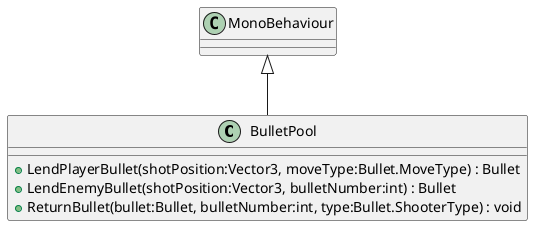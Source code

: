 @startuml
class BulletPool {
    + LendPlayerBullet(shotPosition:Vector3, moveType:Bullet.MoveType) : Bullet
    + LendEnemyBullet(shotPosition:Vector3, bulletNumber:int) : Bullet
    + ReturnBullet(bullet:Bullet, bulletNumber:int, type:Bullet.ShooterType) : void
}
MonoBehaviour <|-- BulletPool
@enduml
